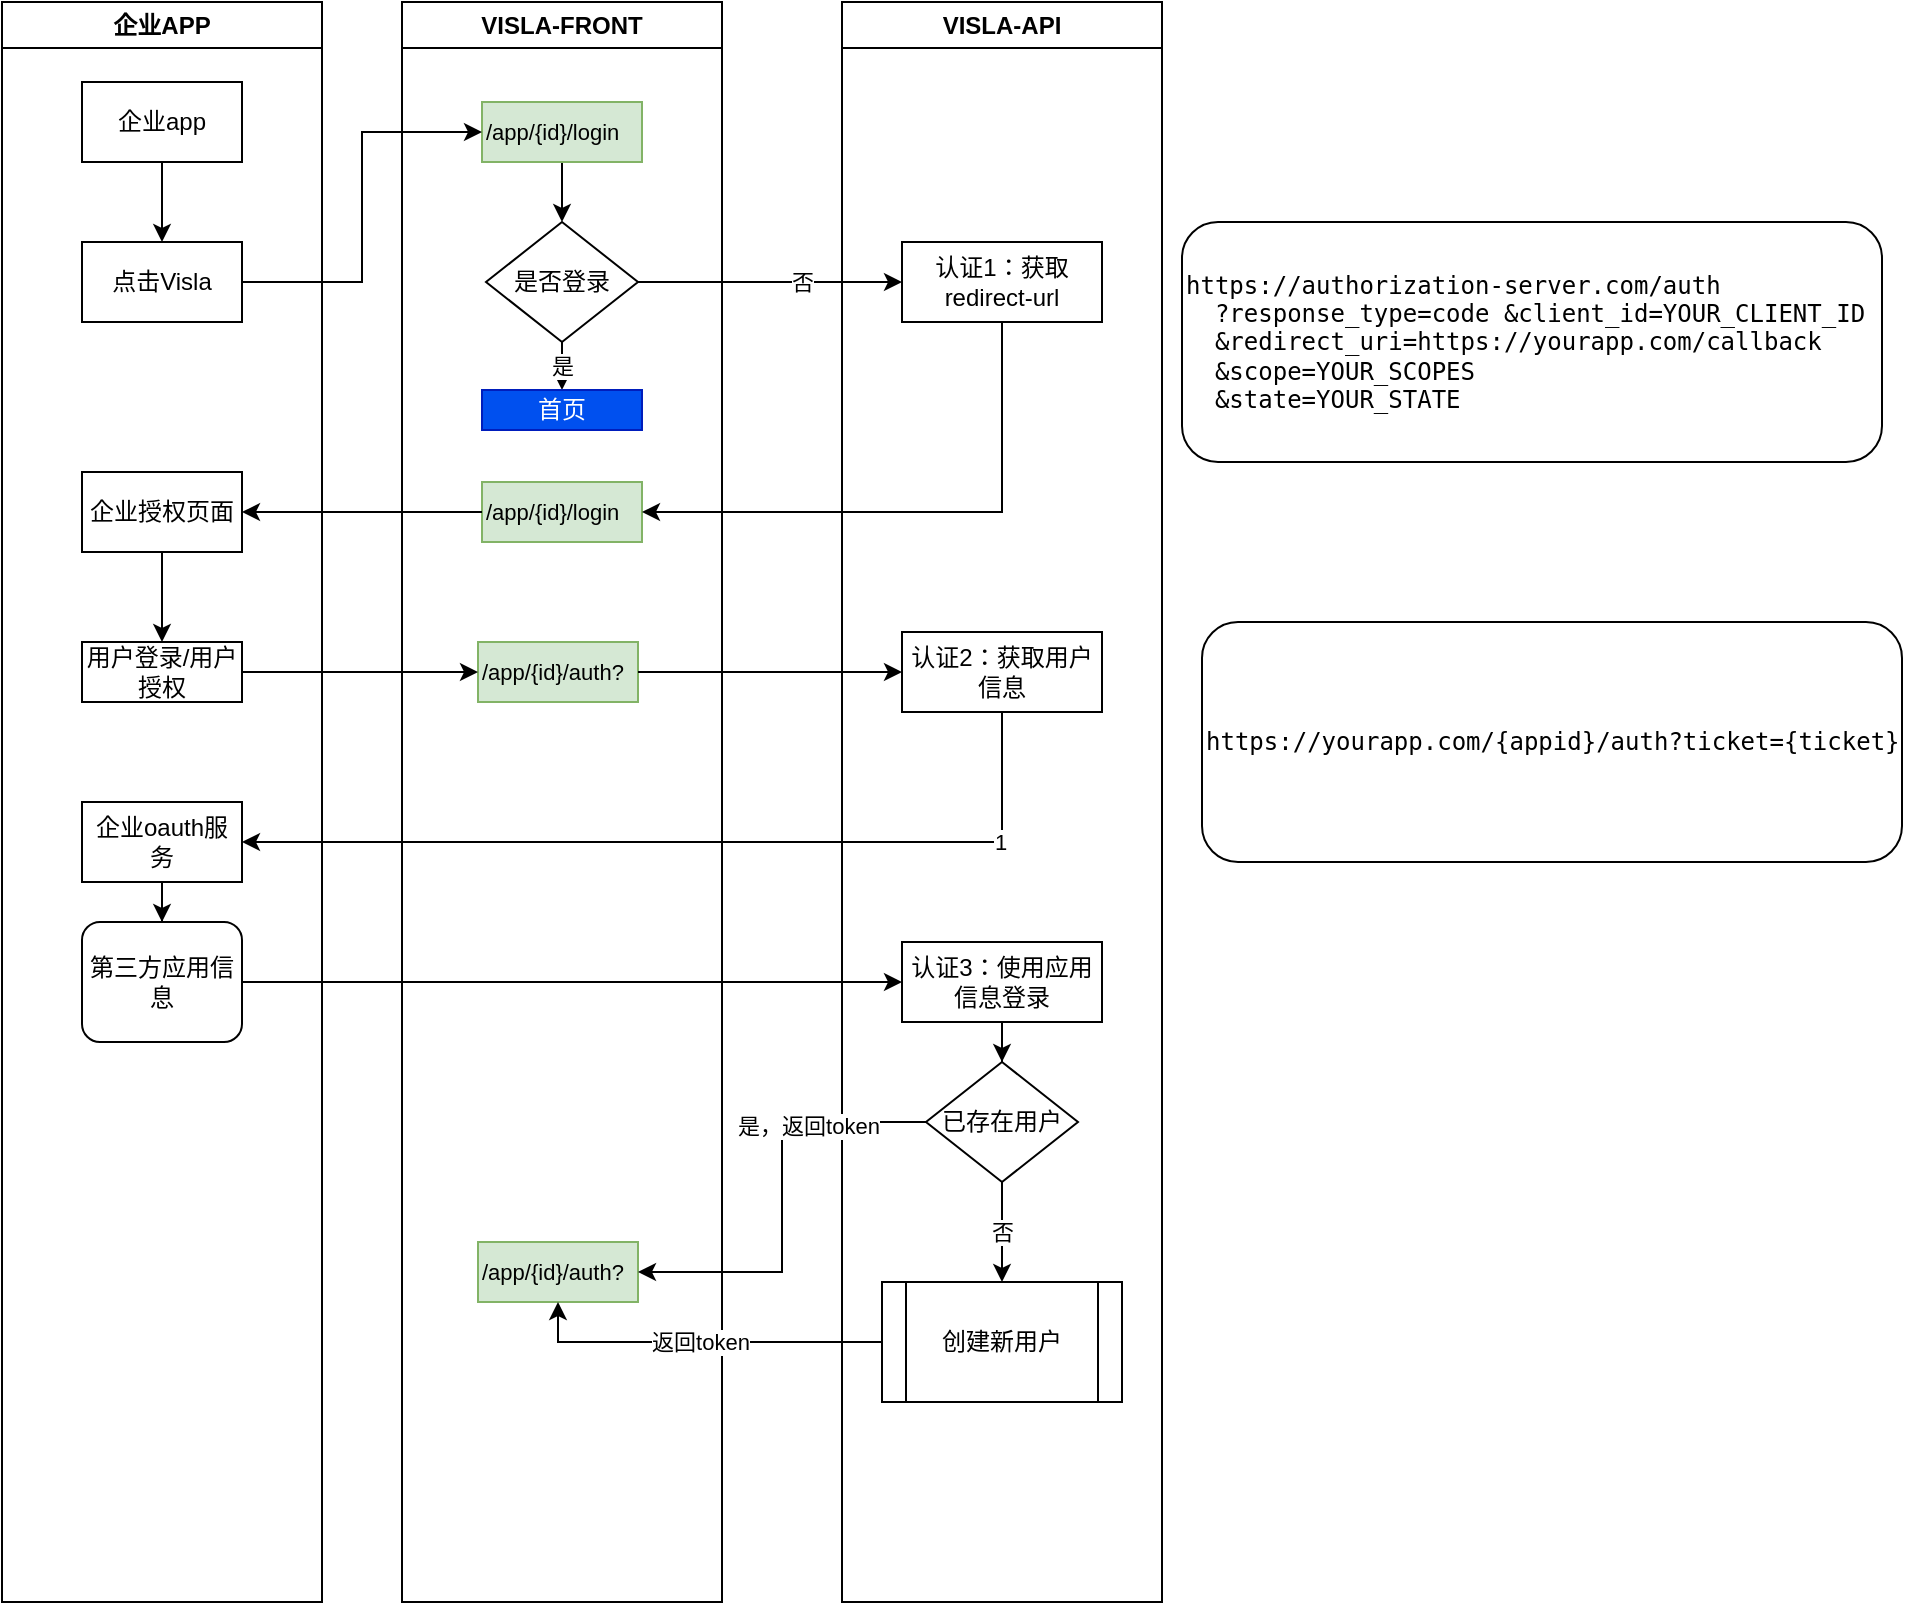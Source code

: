 <mxfile version="24.7.17">
  <diagram name="第 1 页" id="i4Nu_4LzZroBrKC8KvXQ">
    <mxGraphModel dx="1595" dy="862" grid="1" gridSize="10" guides="1" tooltips="1" connect="1" arrows="1" fold="1" page="1" pageScale="1" pageWidth="827" pageHeight="1169" math="0" shadow="0">
      <root>
        <mxCell id="0" />
        <mxCell id="1" parent="0" />
        <mxCell id="6MXTTaW9w-NatlQJU3yg-1" value="企业APP" style="swimlane;whiteSpace=wrap;html=1;" vertex="1" parent="1">
          <mxGeometry x="80" y="200" width="160" height="800" as="geometry" />
        </mxCell>
        <mxCell id="6MXTTaW9w-NatlQJU3yg-2" value="企业app" style="rounded=0;whiteSpace=wrap;html=1;" vertex="1" parent="6MXTTaW9w-NatlQJU3yg-1">
          <mxGeometry x="40" y="40" width="80" height="40" as="geometry" />
        </mxCell>
        <mxCell id="6MXTTaW9w-NatlQJU3yg-3" value="点击Visla" style="rounded=0;whiteSpace=wrap;html=1;" vertex="1" parent="6MXTTaW9w-NatlQJU3yg-1">
          <mxGeometry x="40" y="120" width="80" height="40" as="geometry" />
        </mxCell>
        <mxCell id="6MXTTaW9w-NatlQJU3yg-4" style="edgeStyle=orthogonalEdgeStyle;rounded=0;orthogonalLoop=1;jettySize=auto;html=1;exitX=0.5;exitY=1;exitDx=0;exitDy=0;entryX=0.5;entryY=0;entryDx=0;entryDy=0;" edge="1" parent="6MXTTaW9w-NatlQJU3yg-1" source="6MXTTaW9w-NatlQJU3yg-2" target="6MXTTaW9w-NatlQJU3yg-3">
          <mxGeometry relative="1" as="geometry" />
        </mxCell>
        <mxCell id="6MXTTaW9w-NatlQJU3yg-5" value="" style="edgeStyle=orthogonalEdgeStyle;rounded=0;orthogonalLoop=1;jettySize=auto;html=1;" edge="1" parent="6MXTTaW9w-NatlQJU3yg-1" source="6MXTTaW9w-NatlQJU3yg-6" target="6MXTTaW9w-NatlQJU3yg-7">
          <mxGeometry relative="1" as="geometry" />
        </mxCell>
        <mxCell id="6MXTTaW9w-NatlQJU3yg-6" value="企业授权页面" style="rounded=0;whiteSpace=wrap;html=1;" vertex="1" parent="6MXTTaW9w-NatlQJU3yg-1">
          <mxGeometry x="40" y="235" width="80" height="40" as="geometry" />
        </mxCell>
        <mxCell id="6MXTTaW9w-NatlQJU3yg-7" value="用户登录/用户授权" style="rounded=0;whiteSpace=wrap;html=1;" vertex="1" parent="6MXTTaW9w-NatlQJU3yg-1">
          <mxGeometry x="40" y="320" width="80" height="30" as="geometry" />
        </mxCell>
        <mxCell id="6MXTTaW9w-NatlQJU3yg-8" value="" style="edgeStyle=orthogonalEdgeStyle;rounded=0;orthogonalLoop=1;jettySize=auto;html=1;" edge="1" parent="6MXTTaW9w-NatlQJU3yg-1" source="6MXTTaW9w-NatlQJU3yg-9" target="6MXTTaW9w-NatlQJU3yg-10">
          <mxGeometry relative="1" as="geometry" />
        </mxCell>
        <mxCell id="6MXTTaW9w-NatlQJU3yg-9" value="企业oauth服务" style="rounded=0;whiteSpace=wrap;html=1;" vertex="1" parent="6MXTTaW9w-NatlQJU3yg-1">
          <mxGeometry x="40" y="400" width="80" height="40" as="geometry" />
        </mxCell>
        <mxCell id="6MXTTaW9w-NatlQJU3yg-10" value="第三方应用信息" style="rounded=1;whiteSpace=wrap;html=1;" vertex="1" parent="6MXTTaW9w-NatlQJU3yg-1">
          <mxGeometry x="40" y="460" width="80" height="60" as="geometry" />
        </mxCell>
        <mxCell id="6MXTTaW9w-NatlQJU3yg-11" value="VISLA-FRONT" style="swimlane;whiteSpace=wrap;html=1;" vertex="1" parent="1">
          <mxGeometry x="280" y="200" width="160" height="800" as="geometry" />
        </mxCell>
        <mxCell id="6MXTTaW9w-NatlQJU3yg-12" value="" style="edgeStyle=orthogonalEdgeStyle;rounded=0;orthogonalLoop=1;jettySize=auto;html=1;" edge="1" parent="6MXTTaW9w-NatlQJU3yg-11" source="6MXTTaW9w-NatlQJU3yg-13" target="6MXTTaW9w-NatlQJU3yg-15">
          <mxGeometry relative="1" as="geometry" />
        </mxCell>
        <mxCell id="6MXTTaW9w-NatlQJU3yg-13" value="&lt;font style=&quot;font-size: 11px;&quot;&gt;/app/{id}/login&lt;/font&gt;" style="rounded=0;html=1;fillColor=#d5e8d4;strokeColor=#82b366;gradientColor=none;align=left;whiteSpace=wrap;" vertex="1" parent="6MXTTaW9w-NatlQJU3yg-11">
          <mxGeometry x="40" y="50" width="80" height="30" as="geometry" />
        </mxCell>
        <mxCell id="6MXTTaW9w-NatlQJU3yg-14" value="是" style="edgeStyle=orthogonalEdgeStyle;rounded=0;orthogonalLoop=1;jettySize=auto;html=1;" edge="1" parent="6MXTTaW9w-NatlQJU3yg-11" source="6MXTTaW9w-NatlQJU3yg-15" target="6MXTTaW9w-NatlQJU3yg-16">
          <mxGeometry relative="1" as="geometry" />
        </mxCell>
        <mxCell id="6MXTTaW9w-NatlQJU3yg-15" value="是否登录" style="rhombus;whiteSpace=wrap;html=1;" vertex="1" parent="6MXTTaW9w-NatlQJU3yg-11">
          <mxGeometry x="42" y="110" width="76" height="60" as="geometry" />
        </mxCell>
        <mxCell id="6MXTTaW9w-NatlQJU3yg-16" value="首页" style="rounded=0;whiteSpace=wrap;html=1;fillColor=#0050ef;fontColor=#ffffff;strokeColor=#001DBC;" vertex="1" parent="6MXTTaW9w-NatlQJU3yg-11">
          <mxGeometry x="40" y="194" width="80" height="20" as="geometry" />
        </mxCell>
        <mxCell id="6MXTTaW9w-NatlQJU3yg-17" value="&lt;font style=&quot;font-size: 11px;&quot;&gt;/app/{id}/login&lt;/font&gt;" style="rounded=0;html=1;fillColor=#d5e8d4;strokeColor=#82b366;gradientColor=none;align=left;whiteSpace=wrap;" vertex="1" parent="6MXTTaW9w-NatlQJU3yg-11">
          <mxGeometry x="40" y="240" width="80" height="30" as="geometry" />
        </mxCell>
        <mxCell id="6MXTTaW9w-NatlQJU3yg-18" value="&lt;font style=&quot;font-size: 11px;&quot;&gt;/app/{id}/auth?&lt;/font&gt;" style="rounded=0;html=1;fillColor=#d5e8d4;strokeColor=#82b366;gradientColor=none;align=left;whiteSpace=wrap;" vertex="1" parent="6MXTTaW9w-NatlQJU3yg-11">
          <mxGeometry x="38" y="320" width="80" height="30" as="geometry" />
        </mxCell>
        <mxCell id="6MXTTaW9w-NatlQJU3yg-19" value="&lt;font style=&quot;font-size: 11px;&quot;&gt;/app/{id}/auth?&lt;/font&gt;" style="rounded=0;html=1;fillColor=#d5e8d4;strokeColor=#82b366;gradientColor=none;align=left;whiteSpace=wrap;" vertex="1" parent="6MXTTaW9w-NatlQJU3yg-11">
          <mxGeometry x="38" y="620" width="80" height="30" as="geometry" />
        </mxCell>
        <mxCell id="6MXTTaW9w-NatlQJU3yg-20" value="VISLA-API" style="swimlane;whiteSpace=wrap;html=1;" vertex="1" parent="1">
          <mxGeometry x="500" y="200" width="160" height="800" as="geometry" />
        </mxCell>
        <mxCell id="6MXTTaW9w-NatlQJU3yg-21" value="认证1：获取redirect-url" style="rounded=0;whiteSpace=wrap;html=1;" vertex="1" parent="6MXTTaW9w-NatlQJU3yg-20">
          <mxGeometry x="30" y="120" width="100" height="40" as="geometry" />
        </mxCell>
        <mxCell id="6MXTTaW9w-NatlQJU3yg-22" value="认证2：获取用户信息" style="rounded=0;whiteSpace=wrap;html=1;" vertex="1" parent="6MXTTaW9w-NatlQJU3yg-20">
          <mxGeometry x="30" y="315" width="100" height="40" as="geometry" />
        </mxCell>
        <mxCell id="6MXTTaW9w-NatlQJU3yg-23" value="" style="edgeStyle=orthogonalEdgeStyle;rounded=0;orthogonalLoop=1;jettySize=auto;html=1;" edge="1" parent="6MXTTaW9w-NatlQJU3yg-20" source="6MXTTaW9w-NatlQJU3yg-24" target="6MXTTaW9w-NatlQJU3yg-26">
          <mxGeometry relative="1" as="geometry" />
        </mxCell>
        <mxCell id="6MXTTaW9w-NatlQJU3yg-24" value="认证3：使用应用信息登录" style="rounded=0;whiteSpace=wrap;html=1;" vertex="1" parent="6MXTTaW9w-NatlQJU3yg-20">
          <mxGeometry x="30" y="470" width="100" height="40" as="geometry" />
        </mxCell>
        <mxCell id="6MXTTaW9w-NatlQJU3yg-25" value="否" style="edgeStyle=orthogonalEdgeStyle;rounded=0;orthogonalLoop=1;jettySize=auto;html=1;" edge="1" parent="6MXTTaW9w-NatlQJU3yg-20" source="6MXTTaW9w-NatlQJU3yg-26" target="6MXTTaW9w-NatlQJU3yg-27">
          <mxGeometry relative="1" as="geometry" />
        </mxCell>
        <mxCell id="6MXTTaW9w-NatlQJU3yg-26" value="已存在用户" style="rhombus;whiteSpace=wrap;html=1;" vertex="1" parent="6MXTTaW9w-NatlQJU3yg-20">
          <mxGeometry x="42" y="530" width="76" height="60" as="geometry" />
        </mxCell>
        <mxCell id="6MXTTaW9w-NatlQJU3yg-27" value="创建新用户" style="shape=process;whiteSpace=wrap;html=1;backgroundOutline=1;" vertex="1" parent="6MXTTaW9w-NatlQJU3yg-20">
          <mxGeometry x="20" y="640" width="120" height="60" as="geometry" />
        </mxCell>
        <mxCell id="6MXTTaW9w-NatlQJU3yg-28" style="edgeStyle=orthogonalEdgeStyle;rounded=0;orthogonalLoop=1;jettySize=auto;html=1;entryX=0;entryY=0.5;entryDx=0;entryDy=0;" edge="1" parent="1" source="6MXTTaW9w-NatlQJU3yg-3" target="6MXTTaW9w-NatlQJU3yg-13">
          <mxGeometry relative="1" as="geometry" />
        </mxCell>
        <mxCell id="6MXTTaW9w-NatlQJU3yg-29" style="edgeStyle=orthogonalEdgeStyle;rounded=0;orthogonalLoop=1;jettySize=auto;html=1;" edge="1" parent="1" source="6MXTTaW9w-NatlQJU3yg-15" target="6MXTTaW9w-NatlQJU3yg-21">
          <mxGeometry relative="1" as="geometry" />
        </mxCell>
        <mxCell id="6MXTTaW9w-NatlQJU3yg-30" value="否" style="edgeLabel;html=1;align=center;verticalAlign=middle;resizable=0;points=[];" vertex="1" connectable="0" parent="6MXTTaW9w-NatlQJU3yg-29">
          <mxGeometry x="0.235" relative="1" as="geometry">
            <mxPoint as="offset" />
          </mxGeometry>
        </mxCell>
        <mxCell id="6MXTTaW9w-NatlQJU3yg-31" style="edgeStyle=orthogonalEdgeStyle;rounded=0;orthogonalLoop=1;jettySize=auto;html=1;entryX=1;entryY=0.5;entryDx=0;entryDy=0;exitX=0.5;exitY=1;exitDx=0;exitDy=0;" edge="1" parent="1" source="6MXTTaW9w-NatlQJU3yg-21" target="6MXTTaW9w-NatlQJU3yg-17">
          <mxGeometry relative="1" as="geometry" />
        </mxCell>
        <mxCell id="6MXTTaW9w-NatlQJU3yg-32" style="edgeStyle=orthogonalEdgeStyle;rounded=0;orthogonalLoop=1;jettySize=auto;html=1;entryX=1;entryY=0.5;entryDx=0;entryDy=0;" edge="1" parent="1" source="6MXTTaW9w-NatlQJU3yg-17" target="6MXTTaW9w-NatlQJU3yg-6">
          <mxGeometry relative="1" as="geometry" />
        </mxCell>
        <mxCell id="6MXTTaW9w-NatlQJU3yg-33" style="edgeStyle=orthogonalEdgeStyle;rounded=0;orthogonalLoop=1;jettySize=auto;html=1;" edge="1" parent="1" source="6MXTTaW9w-NatlQJU3yg-7" target="6MXTTaW9w-NatlQJU3yg-18">
          <mxGeometry relative="1" as="geometry" />
        </mxCell>
        <mxCell id="6MXTTaW9w-NatlQJU3yg-34" style="edgeStyle=orthogonalEdgeStyle;rounded=0;orthogonalLoop=1;jettySize=auto;html=1;entryX=0;entryY=0.5;entryDx=0;entryDy=0;" edge="1" parent="1" source="6MXTTaW9w-NatlQJU3yg-18" target="6MXTTaW9w-NatlQJU3yg-22">
          <mxGeometry relative="1" as="geometry" />
        </mxCell>
        <mxCell id="6MXTTaW9w-NatlQJU3yg-35" style="edgeStyle=orthogonalEdgeStyle;rounded=0;orthogonalLoop=1;jettySize=auto;html=1;entryX=1;entryY=0.5;entryDx=0;entryDy=0;exitX=0.5;exitY=1;exitDx=0;exitDy=0;" edge="1" parent="1" source="6MXTTaW9w-NatlQJU3yg-22" target="6MXTTaW9w-NatlQJU3yg-9">
          <mxGeometry relative="1" as="geometry" />
        </mxCell>
        <mxCell id="6MXTTaW9w-NatlQJU3yg-36" value="1" style="edgeLabel;html=1;align=center;verticalAlign=middle;resizable=0;points=[];" vertex="1" connectable="0" parent="6MXTTaW9w-NatlQJU3yg-35">
          <mxGeometry x="-0.703" relative="1" as="geometry">
            <mxPoint as="offset" />
          </mxGeometry>
        </mxCell>
        <mxCell id="6MXTTaW9w-NatlQJU3yg-37" style="edgeStyle=orthogonalEdgeStyle;rounded=0;orthogonalLoop=1;jettySize=auto;html=1;entryX=0;entryY=0.5;entryDx=0;entryDy=0;" edge="1" parent="1" source="6MXTTaW9w-NatlQJU3yg-10" target="6MXTTaW9w-NatlQJU3yg-24">
          <mxGeometry relative="1" as="geometry" />
        </mxCell>
        <mxCell id="6MXTTaW9w-NatlQJU3yg-38" style="edgeStyle=orthogonalEdgeStyle;rounded=0;orthogonalLoop=1;jettySize=auto;html=1;entryX=1;entryY=0.5;entryDx=0;entryDy=0;" edge="1" parent="1" source="6MXTTaW9w-NatlQJU3yg-26" target="6MXTTaW9w-NatlQJU3yg-19">
          <mxGeometry relative="1" as="geometry">
            <mxPoint x="420" y="835" as="targetPoint" />
          </mxGeometry>
        </mxCell>
        <mxCell id="6MXTTaW9w-NatlQJU3yg-39" value="是，返回token" style="edgeLabel;html=1;align=center;verticalAlign=middle;resizable=0;points=[];" vertex="1" connectable="0" parent="6MXTTaW9w-NatlQJU3yg-38">
          <mxGeometry x="-0.456" y="2" relative="1" as="geometry">
            <mxPoint as="offset" />
          </mxGeometry>
        </mxCell>
        <mxCell id="6MXTTaW9w-NatlQJU3yg-40" value="返回token" style="edgeStyle=orthogonalEdgeStyle;rounded=0;orthogonalLoop=1;jettySize=auto;html=1;entryX=0.5;entryY=1;entryDx=0;entryDy=0;" edge="1" parent="1" source="6MXTTaW9w-NatlQJU3yg-27" target="6MXTTaW9w-NatlQJU3yg-19">
          <mxGeometry relative="1" as="geometry" />
        </mxCell>
        <mxCell id="6MXTTaW9w-NatlQJU3yg-41" value="&lt;div data-pm-slice=&quot;1 1 []&quot; data-language=&quot;sql&quot; class=&quot;code-block with-line-numbers&quot;&gt;&lt;pre&gt;&lt;div style=&quot;text-align: justify;&quot;&gt;&lt;div data-pm-slice=&quot;1 1 []&quot; data-language=&quot;sql&quot; class=&quot;code-block with-line-numbers&quot;&gt;&lt;pre&gt;&lt;code spellcheck=&quot;false&quot;&gt;https://authorization-server.com/auth&lt;br/&gt;  ?response_type=code &amp;amp;client_id=YOUR_CLIENT_ID&lt;br/&gt;  &amp;amp;redirect_uri=https://yourapp.com/callback&lt;br/&gt;  &amp;amp;scope=YOUR_SCOPES&lt;br/&gt;  &amp;amp;state=YOUR_STATE&lt;/code&gt;&lt;/pre&gt;&lt;/div&gt;&lt;/div&gt;&lt;/pre&gt;&lt;/div&gt;" style="rounded=1;html=1;whiteSpace=wrap;align=left;" vertex="1" parent="1">
          <mxGeometry x="670" y="310" width="350" height="120" as="geometry" />
        </mxCell>
        <mxCell id="6MXTTaW9w-NatlQJU3yg-42" value="&lt;div data-pm-slice=&quot;1 1 []&quot; data-language=&quot;sql&quot; class=&quot;code-block with-line-numbers&quot;&gt;&lt;pre&gt;&lt;div style=&quot;text-align: justify;&quot;&gt;&lt;div data-pm-slice=&quot;1 1 []&quot; data-language=&quot;sql&quot; class=&quot;code-block with-line-numbers&quot;&gt;&lt;pre&gt;&lt;code spellcheck=&quot;false&quot;&gt;https://yourapp.com/{appid}/auth?ticket={ticket}&lt;/code&gt;&lt;/pre&gt;&lt;/div&gt;&lt;/div&gt;&lt;/pre&gt;&lt;/div&gt;" style="rounded=1;html=1;whiteSpace=wrap;align=left;" vertex="1" parent="1">
          <mxGeometry x="680" y="510" width="350" height="120" as="geometry" />
        </mxCell>
      </root>
    </mxGraphModel>
  </diagram>
</mxfile>
